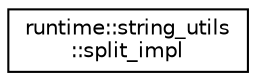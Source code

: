 digraph "Graphical Class Hierarchy"
{
 // LATEX_PDF_SIZE
  edge [fontname="Helvetica",fontsize="10",labelfontname="Helvetica",labelfontsize="10"];
  node [fontname="Helvetica",fontsize="10",shape=record];
  rankdir="LR";
  Node0 [label="runtime::string_utils\l::split_impl",height=0.2,width=0.4,color="black", fillcolor="white", style="filled",URL="$structruntime_1_1string__utils_1_1split__impl.html",tooltip=" "];
}
